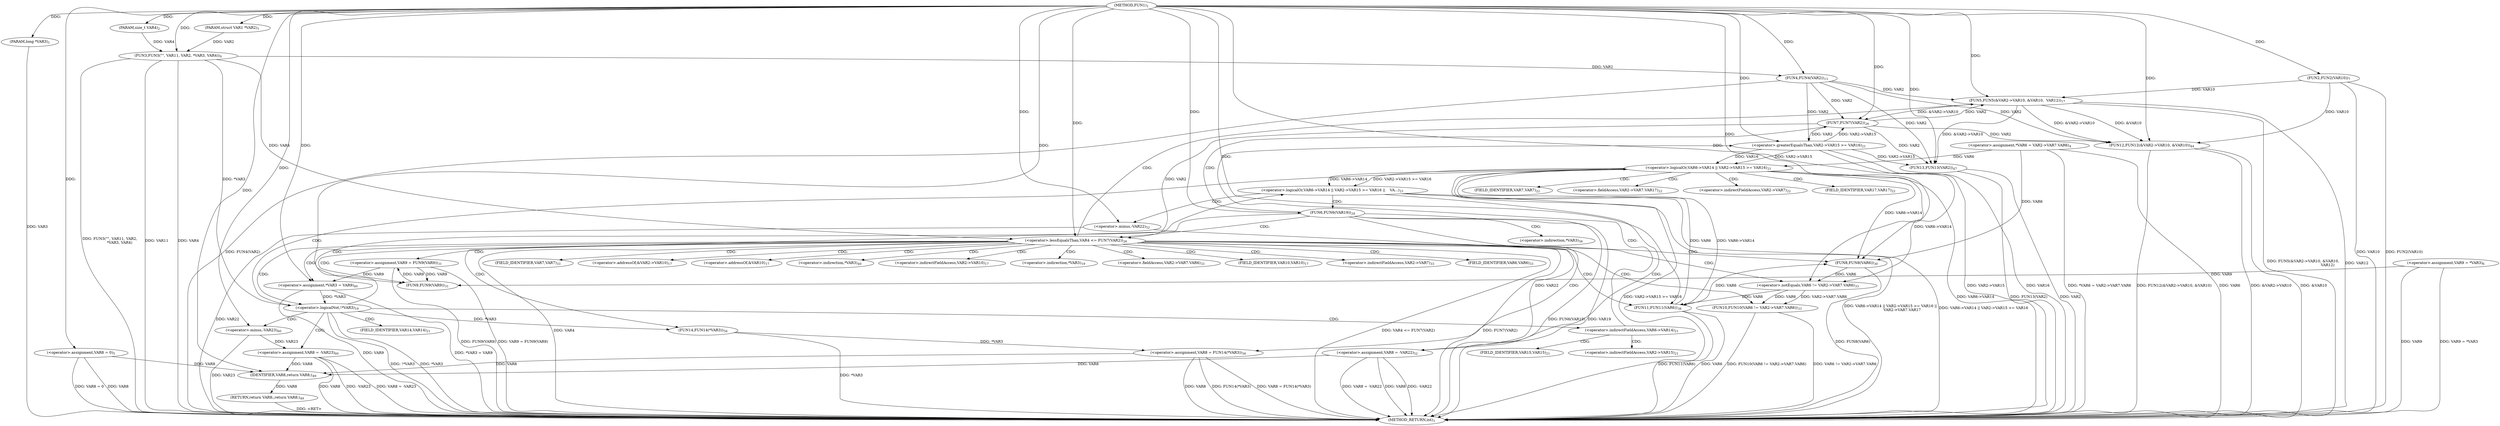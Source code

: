 digraph "FUN1" {  
"8" [label = <(METHOD,FUN1)<SUB>1</SUB>> ]
"139" [label = <(METHOD_RETURN,int)<SUB>1</SUB>> ]
"9" [label = <(PARAM,struct VAR1 *VAR2)<SUB>1</SUB>> ]
"10" [label = <(PARAM,long *VAR3)<SUB>1</SUB>> ]
"11" [label = <(PARAM,size_t VAR4)<SUB>2</SUB>> ]
"14" [label = <(&lt;operator&gt;.assignment,*VAR6 = VAR2-&gt;VAR7.VAR6)<SUB>4</SUB>> ]
"22" [label = <(&lt;operator&gt;.assignment,VAR8 = 0)<SUB>5</SUB>> ]
"26" [label = <(&lt;operator&gt;.assignment,VAR9 = *VAR3)<SUB>6</SUB>> ]
"30" [label = <(FUN2,FUN2(VAR10))<SUB>7</SUB>> ]
"32" [label = <(FUN3,FUN3(&quot;&quot;, VAR11, VAR2,
		 *VAR3, VAR4))<SUB>9</SUB>> ]
"39" [label = <(FUN4,FUN4(VAR2))<SUB>13</SUB>> ]
"109" [label = <(FUN12,FUN12(&amp;VAR2-&gt;VAR10, &amp;VAR10))<SUB>44</SUB>> ]
"116" [label = <(FUN13,FUN13(VAR2))<SUB>47</SUB>> ]
"118" [label = <(RETURN,return VAR8;,return VAR8;)<SUB>49</SUB>> ]
"121" [label = <(&lt;operator&gt;.assignment,VAR8 = -VAR22)<SUB>52</SUB>> ]
"127" [label = <(&lt;operator&gt;.assignment,VAR8 = FUN14(*VAR3))<SUB>56</SUB>> ]
"134" [label = <(&lt;operator&gt;.assignment,VAR8 = -VAR23)<SUB>60</SUB>> ]
"119" [label = <(IDENTIFIER,VAR8,return VAR8;)<SUB>49</SUB>> ]
"44" [label = <(FUN5,FUN5(&amp;VAR2-&gt;VAR10, &amp;VAR10,
					  VAR12))<SUB>17</SUB>> ]
"88" [label = <(FUN8,FUN8(VAR6))<SUB>30</SUB>> ]
"90" [label = <(&lt;operator&gt;.assignment,VAR9 = FUN9(VAR9))<SUB>31</SUB>> ]
"94" [label = <(FUN10,FUN10(VAR6 != VAR2-&gt;VAR7.VAR6))<SUB>33</SUB>> ]
"102" [label = <(FUN11,FUN11(VAR6))<SUB>38</SUB>> ]
"104" [label = <(&lt;operator&gt;.assignment,*VAR3 = VAR9)<SUB>40</SUB>> ]
"123" [label = <(&lt;operator&gt;.minus,-VAR22)<SUB>52</SUB>> ]
"129" [label = <(FUN14,FUN14(*VAR3))<SUB>56</SUB>> ]
"136" [label = <(&lt;operator&gt;.minus,-VAR23)<SUB>60</SUB>> ]
"53" [label = <(&lt;operator&gt;.logicalNot,!*VAR3)<SUB>19</SUB>> ]
"59" [label = <(&lt;operator&gt;.logicalOr,VAR6-&gt;VAR14 || VAR2-&gt;VAR15 &gt;= VAR16 ||
		    VA...)<SUB>21</SUB>> ]
"77" [label = <(FUN6,FUN6(VAR19))<SUB>24</SUB>> ]
"82" [label = <(&lt;operator&gt;.lessEqualsThan,VAR4 &lt;= FUN7(VAR2))<SUB>26</SUB>> ]
"92" [label = <(FUN9,FUN9(VAR9))<SUB>31</SUB>> ]
"95" [label = <(&lt;operator&gt;.notEquals,VAR6 != VAR2-&gt;VAR7.VAR6)<SUB>33</SUB>> ]
"60" [label = <(&lt;operator&gt;.logicalOr,VAR6-&gt;VAR14 || VAR2-&gt;VAR15 &gt;= VAR16)<SUB>21</SUB>> ]
"84" [label = <(FUN7,FUN7(VAR2))<SUB>26</SUB>> ]
"64" [label = <(&lt;operator&gt;.greaterEqualsThan,VAR2-&gt;VAR15 &gt;= VAR16)<SUB>21</SUB>> ]
"130" [label = <(&lt;operator&gt;.indirection,*VAR3)<SUB>56</SUB>> ]
"45" [label = <(&lt;operator&gt;.addressOf,&amp;VAR2-&gt;VAR10)<SUB>17</SUB>> ]
"49" [label = <(&lt;operator&gt;.addressOf,&amp;VAR10)<SUB>17</SUB>> ]
"105" [label = <(&lt;operator&gt;.indirection,*VAR3)<SUB>40</SUB>> ]
"46" [label = <(&lt;operator&gt;.indirectFieldAccess,VAR2-&gt;VAR10)<SUB>17</SUB>> ]
"54" [label = <(&lt;operator&gt;.indirection,*VAR3)<SUB>19</SUB>> ]
"69" [label = <(&lt;operator&gt;.fieldAccess,VAR2-&gt;VAR7.VAR17)<SUB>22</SUB>> ]
"97" [label = <(&lt;operator&gt;.fieldAccess,VAR2-&gt;VAR7.VAR6)<SUB>33</SUB>> ]
"48" [label = <(FIELD_IDENTIFIER,VAR10,VAR10)<SUB>17</SUB>> ]
"61" [label = <(&lt;operator&gt;.indirectFieldAccess,VAR6-&gt;VAR14)<SUB>21</SUB>> ]
"70" [label = <(&lt;operator&gt;.indirectFieldAccess,VAR2-&gt;VAR7)<SUB>22</SUB>> ]
"73" [label = <(FIELD_IDENTIFIER,VAR17,VAR17)<SUB>22</SUB>> ]
"98" [label = <(&lt;operator&gt;.indirectFieldAccess,VAR2-&gt;VAR7)<SUB>33</SUB>> ]
"101" [label = <(FIELD_IDENTIFIER,VAR6,VAR6)<SUB>33</SUB>> ]
"63" [label = <(FIELD_IDENTIFIER,VAR14,VAR14)<SUB>21</SUB>> ]
"65" [label = <(&lt;operator&gt;.indirectFieldAccess,VAR2-&gt;VAR15)<SUB>21</SUB>> ]
"72" [label = <(FIELD_IDENTIFIER,VAR7,VAR7)<SUB>22</SUB>> ]
"100" [label = <(FIELD_IDENTIFIER,VAR7,VAR7)<SUB>33</SUB>> ]
"67" [label = <(FIELD_IDENTIFIER,VAR15,VAR15)<SUB>21</SUB>> ]
  "118" -> "139"  [ label = "DDG: &lt;RET&gt;"] 
  "10" -> "139"  [ label = "DDG: VAR3"] 
  "14" -> "139"  [ label = "DDG: VAR6"] 
  "14" -> "139"  [ label = "DDG: *VAR6 = VAR2-&gt;VAR7.VAR6"] 
  "22" -> "139"  [ label = "DDG: VAR8"] 
  "22" -> "139"  [ label = "DDG: VAR8 = 0"] 
  "26" -> "139"  [ label = "DDG: VAR9"] 
  "26" -> "139"  [ label = "DDG: VAR9 = *VAR3"] 
  "30" -> "139"  [ label = "DDG: VAR10"] 
  "30" -> "139"  [ label = "DDG: FUN2(VAR10)"] 
  "32" -> "139"  [ label = "DDG: VAR4"] 
  "32" -> "139"  [ label = "DDG: FUN3(&quot;&quot;, VAR11, VAR2,
		 *VAR3, VAR4)"] 
  "39" -> "139"  [ label = "DDG: FUN4(VAR2)"] 
  "44" -> "139"  [ label = "DDG: FUN5(&amp;VAR2-&gt;VAR10, &amp;VAR10,
					  VAR12)"] 
  "53" -> "139"  [ label = "DDG: *VAR3"] 
  "53" -> "139"  [ label = "DDG: !*VAR3"] 
  "60" -> "139"  [ label = "DDG: VAR6-&gt;VAR14"] 
  "64" -> "139"  [ label = "DDG: VAR2-&gt;VAR15"] 
  "60" -> "139"  [ label = "DDG: VAR2-&gt;VAR15 &gt;= VAR16"] 
  "59" -> "139"  [ label = "DDG: VAR6-&gt;VAR14 || VAR2-&gt;VAR15 &gt;= VAR16"] 
  "59" -> "139"  [ label = "DDG: VAR6-&gt;VAR14 || VAR2-&gt;VAR15 &gt;= VAR16 ||
		    VAR2-&gt;VAR7.VAR17"] 
  "77" -> "139"  [ label = "DDG: FUN6(VAR19)"] 
  "82" -> "139"  [ label = "DDG: VAR4"] 
  "82" -> "139"  [ label = "DDG: FUN7(VAR2)"] 
  "82" -> "139"  [ label = "DDG: VAR4 &lt;= FUN7(VAR2)"] 
  "88" -> "139"  [ label = "DDG: FUN8(VAR6)"] 
  "90" -> "139"  [ label = "DDG: FUN9(VAR9)"] 
  "90" -> "139"  [ label = "DDG: VAR9 = FUN9(VAR9)"] 
  "94" -> "139"  [ label = "DDG: VAR6 != VAR2-&gt;VAR7.VAR6"] 
  "94" -> "139"  [ label = "DDG: FUN10(VAR6 != VAR2-&gt;VAR7.VAR6)"] 
  "102" -> "139"  [ label = "DDG: VAR6"] 
  "102" -> "139"  [ label = "DDG: FUN11(VAR6)"] 
  "104" -> "139"  [ label = "DDG: VAR9"] 
  "104" -> "139"  [ label = "DDG: *VAR3 = VAR9"] 
  "127" -> "139"  [ label = "DDG: VAR8"] 
  "129" -> "139"  [ label = "DDG: *VAR3"] 
  "127" -> "139"  [ label = "DDG: FUN14(*VAR3)"] 
  "127" -> "139"  [ label = "DDG: VAR8 = FUN14(*VAR3)"] 
  "121" -> "139"  [ label = "DDG: VAR8"] 
  "121" -> "139"  [ label = "DDG: -VAR22"] 
  "121" -> "139"  [ label = "DDG: VAR8 = -VAR22"] 
  "134" -> "139"  [ label = "DDG: VAR8"] 
  "134" -> "139"  [ label = "DDG: -VAR23"] 
  "134" -> "139"  [ label = "DDG: VAR8 = -VAR23"] 
  "109" -> "139"  [ label = "DDG: &amp;VAR2-&gt;VAR10"] 
  "109" -> "139"  [ label = "DDG: &amp;VAR10"] 
  "109" -> "139"  [ label = "DDG: FUN12(&amp;VAR2-&gt;VAR10, &amp;VAR10)"] 
  "116" -> "139"  [ label = "DDG: VAR2"] 
  "116" -> "139"  [ label = "DDG: FUN13(VAR2)"] 
  "77" -> "139"  [ label = "DDG: VAR19"] 
  "44" -> "139"  [ label = "DDG: VAR12"] 
  "123" -> "139"  [ label = "DDG: VAR22"] 
  "32" -> "139"  [ label = "DDG: VAR11"] 
  "136" -> "139"  [ label = "DDG: VAR23"] 
  "64" -> "139"  [ label = "DDG: VAR16"] 
  "8" -> "9"  [ label = "DDG: "] 
  "8" -> "10"  [ label = "DDG: "] 
  "8" -> "11"  [ label = "DDG: "] 
  "8" -> "22"  [ label = "DDG: "] 
  "119" -> "118"  [ label = "DDG: VAR8"] 
  "123" -> "121"  [ label = "DDG: VAR22"] 
  "129" -> "127"  [ label = "DDG: *VAR3"] 
  "136" -> "134"  [ label = "DDG: VAR23"] 
  "8" -> "30"  [ label = "DDG: "] 
  "8" -> "32"  [ label = "DDG: "] 
  "9" -> "32"  [ label = "DDG: VAR2"] 
  "11" -> "32"  [ label = "DDG: VAR4"] 
  "32" -> "39"  [ label = "DDG: VAR2"] 
  "8" -> "39"  [ label = "DDG: "] 
  "44" -> "109"  [ label = "DDG: &amp;VAR2-&gt;VAR10"] 
  "39" -> "109"  [ label = "DDG: VAR2"] 
  "84" -> "109"  [ label = "DDG: VAR2"] 
  "44" -> "109"  [ label = "DDG: &amp;VAR10"] 
  "30" -> "109"  [ label = "DDG: VAR10"] 
  "8" -> "109"  [ label = "DDG: "] 
  "39" -> "116"  [ label = "DDG: VAR2"] 
  "64" -> "116"  [ label = "DDG: VAR2-&gt;VAR15"] 
  "84" -> "116"  [ label = "DDG: VAR2"] 
  "8" -> "116"  [ label = "DDG: "] 
  "44" -> "116"  [ label = "DDG: &amp;VAR2-&gt;VAR10"] 
  "134" -> "119"  [ label = "DDG: VAR8"] 
  "22" -> "119"  [ label = "DDG: VAR8"] 
  "121" -> "119"  [ label = "DDG: VAR8"] 
  "127" -> "119"  [ label = "DDG: VAR8"] 
  "8" -> "119"  [ label = "DDG: "] 
  "92" -> "90"  [ label = "DDG: VAR9"] 
  "90" -> "104"  [ label = "DDG: VAR9"] 
  "8" -> "104"  [ label = "DDG: "] 
  "8" -> "123"  [ label = "DDG: "] 
  "53" -> "129"  [ label = "DDG: *VAR3"] 
  "8" -> "136"  [ label = "DDG: "] 
  "39" -> "44"  [ label = "DDG: VAR2"] 
  "84" -> "44"  [ label = "DDG: VAR2"] 
  "30" -> "44"  [ label = "DDG: VAR10"] 
  "8" -> "44"  [ label = "DDG: "] 
  "14" -> "88"  [ label = "DDG: VAR6"] 
  "60" -> "88"  [ label = "DDG: VAR6-&gt;VAR14"] 
  "102" -> "88"  [ label = "DDG: VAR6"] 
  "8" -> "88"  [ label = "DDG: "] 
  "95" -> "94"  [ label = "DDG: VAR6"] 
  "95" -> "94"  [ label = "DDG: VAR2-&gt;VAR7.VAR6"] 
  "60" -> "102"  [ label = "DDG: VAR6-&gt;VAR14"] 
  "95" -> "102"  [ label = "DDG: VAR6"] 
  "8" -> "102"  [ label = "DDG: "] 
  "32" -> "53"  [ label = "DDG: *VAR3"] 
  "104" -> "53"  [ label = "DDG: *VAR3"] 
  "60" -> "59"  [ label = "DDG: VAR6-&gt;VAR14"] 
  "60" -> "59"  [ label = "DDG: VAR2-&gt;VAR15 &gt;= VAR16"] 
  "8" -> "77"  [ label = "DDG: "] 
  "32" -> "82"  [ label = "DDG: VAR4"] 
  "8" -> "82"  [ label = "DDG: "] 
  "84" -> "82"  [ label = "DDG: VAR2"] 
  "26" -> "92"  [ label = "DDG: VAR9"] 
  "8" -> "92"  [ label = "DDG: "] 
  "90" -> "92"  [ label = "DDG: VAR9"] 
  "60" -> "95"  [ label = "DDG: VAR6-&gt;VAR14"] 
  "88" -> "95"  [ label = "DDG: VAR6"] 
  "8" -> "95"  [ label = "DDG: "] 
  "14" -> "60"  [ label = "DDG: VAR6"] 
  "102" -> "60"  [ label = "DDG: VAR6"] 
  "64" -> "60"  [ label = "DDG: VAR2-&gt;VAR15"] 
  "64" -> "60"  [ label = "DDG: VAR16"] 
  "39" -> "84"  [ label = "DDG: VAR2"] 
  "64" -> "84"  [ label = "DDG: VAR2-&gt;VAR15"] 
  "8" -> "84"  [ label = "DDG: "] 
  "44" -> "84"  [ label = "DDG: &amp;VAR2-&gt;VAR10"] 
  "39" -> "64"  [ label = "DDG: VAR2"] 
  "84" -> "64"  [ label = "DDG: VAR2"] 
  "8" -> "64"  [ label = "DDG: "] 
  "53" -> "60"  [ label = "CDG: "] 
  "53" -> "136"  [ label = "CDG: "] 
  "53" -> "59"  [ label = "CDG: "] 
  "53" -> "134"  [ label = "CDG: "] 
  "53" -> "61"  [ label = "CDG: "] 
  "53" -> "63"  [ label = "CDG: "] 
  "59" -> "77"  [ label = "CDG: "] 
  "59" -> "121"  [ label = "CDG: "] 
  "59" -> "123"  [ label = "CDG: "] 
  "77" -> "84"  [ label = "CDG: "] 
  "77" -> "129"  [ label = "CDG: "] 
  "77" -> "82"  [ label = "CDG: "] 
  "77" -> "130"  [ label = "CDG: "] 
  "77" -> "127"  [ label = "CDG: "] 
  "82" -> "94"  [ label = "CDG: "] 
  "82" -> "48"  [ label = "CDG: "] 
  "82" -> "49"  [ label = "CDG: "] 
  "82" -> "98"  [ label = "CDG: "] 
  "82" -> "46"  [ label = "CDG: "] 
  "82" -> "102"  [ label = "CDG: "] 
  "82" -> "104"  [ label = "CDG: "] 
  "82" -> "95"  [ label = "CDG: "] 
  "82" -> "92"  [ label = "CDG: "] 
  "82" -> "45"  [ label = "CDG: "] 
  "82" -> "97"  [ label = "CDG: "] 
  "82" -> "44"  [ label = "CDG: "] 
  "82" -> "101"  [ label = "CDG: "] 
  "82" -> "90"  [ label = "CDG: "] 
  "82" -> "54"  [ label = "CDG: "] 
  "82" -> "105"  [ label = "CDG: "] 
  "82" -> "100"  [ label = "CDG: "] 
  "82" -> "53"  [ label = "CDG: "] 
  "82" -> "88"  [ label = "CDG: "] 
  "60" -> "73"  [ label = "CDG: "] 
  "60" -> "72"  [ label = "CDG: "] 
  "60" -> "69"  [ label = "CDG: "] 
  "60" -> "70"  [ label = "CDG: "] 
  "61" -> "64"  [ label = "CDG: "] 
  "61" -> "67"  [ label = "CDG: "] 
  "61" -> "65"  [ label = "CDG: "] 
}
